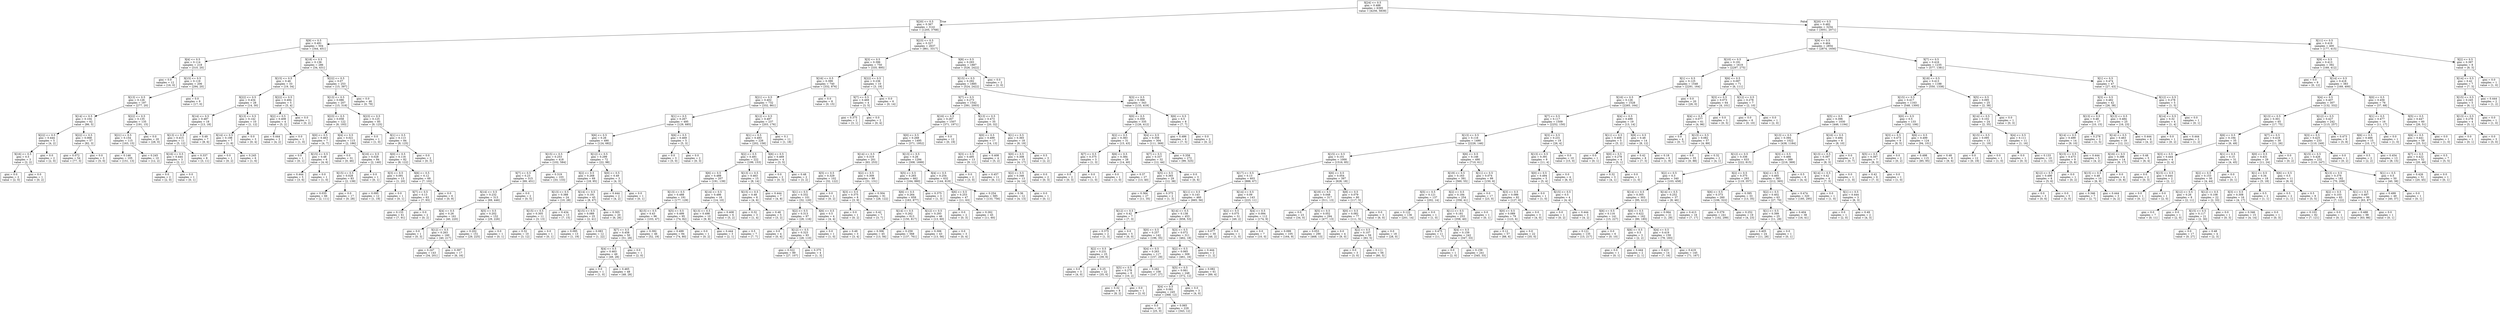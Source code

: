 digraph Tree {
node [shape=box] ;
0 [label="X[24] <= 0.5\ngini = 0.488\nsamples = 6395\nvalue = [4256, 5839]"] ;
1 [label="X[20] <= 0.5\ngini = 0.367\nsamples = 3141\nvalue = [1205, 3768]"] ;
0 -> 1 [labeldistance=2.5, labelangle=45, headlabel="True"] ;
2 [label="X[9] <= 0.5\ngini = 0.491\nsamples = 504\nvalue = [344, 451]"] ;
1 -> 2 ;
3 [label="X[4] <= 0.5\ngini = 0.114\nsamples = 218\nvalue = [310, 20]"] ;
2 -> 3 ;
4 [label="gini = 0.0\nsamples = 12\nvalue = [16, 0]"] ;
3 -> 4 ;
5 [label="X[15] <= 0.5\ngini = 0.119\nsamples = 206\nvalue = [294, 20]"] ;
3 -> 5 ;
6 [label="X[13] <= 0.5\ngini = 0.126\nsamples = 197\nvalue = [277, 20]"] ;
5 -> 6 ;
7 [label="X[14] <= 0.5\ngini = 0.104\nsamples = 62\nvalue = [86, 5]"] ;
6 -> 7 ;
8 [label="X[22] <= 0.5\ngini = 0.444\nsamples = 5\nvalue = [4, 2]"] ;
7 -> 8 ;
9 [label="X[16] <= 0.5\ngini = 0.5\nsamples = 3\nvalue = [2, 2]"] ;
8 -> 9 ;
10 [label="gini = 0.0\nsamples = 2\nvalue = [2, 0]"] ;
9 -> 10 ;
11 [label="gini = 0.0\nsamples = 1\nvalue = [0, 2]"] ;
9 -> 11 ;
12 [label="gini = 0.0\nsamples = 2\nvalue = [2, 0]"] ;
8 -> 12 ;
13 [label="X[22] <= 0.5\ngini = 0.068\nsamples = 57\nvalue = [82, 3]"] ;
7 -> 13 ;
14 [label="gini = 0.072\nsamples = 54\nvalue = [77, 3]"] ;
13 -> 14 ;
15 [label="gini = 0.0\nsamples = 3\nvalue = [5, 0]"] ;
13 -> 15 ;
16 [label="X[22] <= 0.5\ngini = 0.135\nsamples = 135\nvalue = [191, 15]"] ;
6 -> 16 ;
17 [label="X[21] <= 0.5\ngini = 0.154\nsamples = 115\nvalue = [163, 15]"] ;
16 -> 17 ;
18 [label="gini = 0.146\nsamples = 105\nvalue = [151, 13]"] ;
17 -> 18 ;
19 [label="gini = 0.245\nsamples = 10\nvalue = [12, 2]"] ;
17 -> 19 ;
20 [label="gini = 0.0\nsamples = 20\nvalue = [28, 0]"] ;
16 -> 20 ;
21 [label="gini = 0.0\nsamples = 9\nvalue = [17, 0]"] ;
5 -> 21 ;
22 [label="X[18] <= 0.5\ngini = 0.136\nsamples = 286\nvalue = [34, 431]"] ;
2 -> 22 ;
23 [label="X[15] <= 0.5\ngini = 0.46\nsamples = 33\nvalue = [19, 34]"] ;
22 -> 23 ;
24 [label="X[22] <= 0.5\ngini = 0.434\nsamples = 28\nvalue = [14, 30]"] ;
23 -> 24 ;
25 [label="X[14] <= 0.5\ngini = 0.487\nsamples = 18\nvalue = [13, 18]"] ;
24 -> 25 ;
26 [label="X[13] <= 0.5\ngini = 0.415\nsamples = 11\nvalue = [5, 12]"] ;
25 -> 26 ;
27 [label="X[16] <= 0.5\ngini = 0.444\nsamples = 3\nvalue = [2, 1]"] ;
26 -> 27 ;
28 [label="gini = 0.0\nsamples = 2\nvalue = [2, 0]"] ;
27 -> 28 ;
29 [label="gini = 0.0\nsamples = 1\nvalue = [0, 1]"] ;
27 -> 29 ;
30 [label="gini = 0.337\nsamples = 8\nvalue = [3, 11]"] ;
26 -> 30 ;
31 [label="gini = 0.49\nsamples = 7\nvalue = [8, 6]"] ;
25 -> 31 ;
32 [label="X[13] <= 0.5\ngini = 0.142\nsamples = 10\nvalue = [1, 12]"] ;
24 -> 32 ;
33 [label="X[14] <= 0.5\ngini = 0.198\nsamples = 7\nvalue = [1, 8]"] ;
32 -> 33 ;
34 [label="gini = 0.0\nsamples = 1\nvalue = [0, 2]"] ;
33 -> 34 ;
35 [label="gini = 0.245\nsamples = 6\nvalue = [1, 6]"] ;
33 -> 35 ;
36 [label="gini = 0.0\nsamples = 3\nvalue = [0, 4]"] ;
32 -> 36 ;
37 [label="X[22] <= 0.5\ngini = 0.494\nsamples = 5\nvalue = [5, 4]"] ;
23 -> 37 ;
38 [label="X[2] <= 0.5\ngini = 0.408\nsamples = 4\nvalue = [5, 2]"] ;
37 -> 38 ;
39 [label="gini = 0.444\nsamples = 3\nvalue = [4, 2]"] ;
38 -> 39 ;
40 [label="gini = 0.0\nsamples = 1\nvalue = [1, 0]"] ;
38 -> 40 ;
41 [label="gini = 0.0\nsamples = 1\nvalue = [0, 2]"] ;
37 -> 41 ;
42 [label="X[22] <= 0.5\ngini = 0.07\nsamples = 253\nvalue = [15, 397]"] ;
22 -> 42 ;
43 [label="X[13] <= 0.5\ngini = 0.086\nsamples = 207\nvalue = [15, 318]"] ;
42 -> 43 ;
44 [label="X[23] <= 0.5\ngini = 0.058\nsamples = 122\nvalue = [6, 193]"] ;
43 -> 44 ;
45 [label="X[0] <= 0.5\ngini = 0.463\nsamples = 7\nvalue = [4, 7]"] ;
44 -> 45 ;
46 [label="gini = 0.0\nsamples = 1\nvalue = [0, 1]"] ;
45 -> 46 ;
47 [label="X[15] <= 0.5\ngini = 0.48\nsamples = 6\nvalue = [4, 6]"] ;
45 -> 47 ;
48 [label="gini = 0.444\nsamples = 5\nvalue = [3, 6]"] ;
47 -> 48 ;
49 [label="gini = 0.0\nsamples = 1\nvalue = [1, 0]"] ;
47 -> 49 ;
50 [label="X[4] <= 0.5\ngini = 0.021\nsamples = 115\nvalue = [2, 186]"] ;
44 -> 50 ;
51 [label="gini = 0.0\nsamples = 31\nvalue = [0, 46]"] ;
50 -> 51 ;
52 [label="X[16] <= 0.5\ngini = 0.028\nsamples = 84\nvalue = [2, 140]"] ;
50 -> 52 ;
53 [label="X[15] <= 0.5\ngini = 0.028\nsamples = 83\nvalue = [2, 139]"] ;
52 -> 53 ;
54 [label="gini = 0.035\nsamples = 66\nvalue = [2, 111]"] ;
53 -> 54 ;
55 [label="gini = 0.0\nsamples = 17\nvalue = [0, 28]"] ;
53 -> 55 ;
56 [label="gini = 0.0\nsamples = 1\nvalue = [0, 1]"] ;
52 -> 56 ;
57 [label="X[23] <= 0.5\ngini = 0.125\nsamples = 85\nvalue = [9, 125]"] ;
43 -> 57 ;
58 [label="gini = 0.0\nsamples = 1\nvalue = [1, 0]"] ;
57 -> 58 ;
59 [label="X[1] <= 0.5\ngini = 0.113\nsamples = 84\nvalue = [8, 125]"] ;
57 -> 59 ;
60 [label="X[0] <= 0.5\ngini = 0.116\nsamples = 82\nvalue = [8, 122]"] ;
59 -> 60 ;
61 [label="X[3] <= 0.5\ngini = 0.091\nsamples = 13\nvalue = [1, 20]"] ;
60 -> 61 ;
62 [label="gini = 0.095\nsamples = 12\nvalue = [1, 19]"] ;
61 -> 62 ;
63 [label="gini = 0.0\nsamples = 1\nvalue = [0, 1]"] ;
61 -> 63 ;
64 [label="X[6] <= 0.5\ngini = 0.12\nsamples = 69\nvalue = [7, 102]"] ;
60 -> 64 ;
65 [label="X[7] <= 0.5\ngini = 0.13\nsamples = 63\nvalue = [7, 93]"] ;
64 -> 65 ;
66 [label="gini = 0.133\nsamples = 61\nvalue = [7, 91]"] ;
65 -> 66 ;
67 [label="gini = 0.0\nsamples = 2\nvalue = [0, 2]"] ;
65 -> 67 ;
68 [label="gini = 0.0\nsamples = 6\nvalue = [0, 9]"] ;
64 -> 68 ;
69 [label="gini = 0.0\nsamples = 2\nvalue = [0, 3]"] ;
59 -> 69 ;
70 [label="gini = 0.0\nsamples = 46\nvalue = [0, 79]"] ;
42 -> 70 ;
71 [label="X[23] <= 0.5\ngini = 0.327\nsamples = 2637\nvalue = [861, 3317]"] ;
1 -> 71 ;
72 [label="X[3] <= 0.5\ngini = 0.396\nsamples = 750\nvalue = [335, 895]"] ;
71 -> 72 ;
73 [label="X[16] <= 0.5\ngini = 0.399\nsamples = 740\nvalue = [332, 876]"] ;
72 -> 73 ;
74 [label="X[21] <= 0.5\ngini = 0.402\nsamples = 732\nvalue = [332, 861]"] ;
73 -> 74 ;
75 [label="X[1] <= 0.5\ngini = 0.267\nsamples = 495\nvalue = [129, 685]"] ;
74 -> 75 ;
76 [label="X[6] <= 0.5\ngini = 0.26\nsamples = 490\nvalue = [124, 682]"] ;
75 -> 76 ;
77 [label="X[15] <= 0.5\ngini = 0.253\nsamples = 418\nvalue = [102, 584]"] ;
76 -> 77 ;
78 [label="X[7] <= 0.5\ngini = 0.23\nsamples = 315\nvalue = [69, 451]"] ;
77 -> 78 ;
79 [label="X[14] <= 0.5\ngini = 0.232\nsamples = 313\nvalue = [69, 446]"] ;
78 -> 79 ;
80 [label="X[4] <= 0.5\ngini = 0.26\nsamples = 161\nvalue = [40, 220]"] ;
79 -> 80 ;
81 [label="gini = 0.0\nsamples = 1\nvalue = [0, 3]"] ;
80 -> 81 ;
82 [label="X[12] <= 0.5\ngini = 0.263\nsamples = 160\nvalue = [40, 217]"] ;
80 -> 82 ;
83 [label="gini = 0.247\nsamples = 143\nvalue = [34, 201]"] ;
82 -> 83 ;
84 [label="gini = 0.397\nsamples = 17\nvalue = [6, 16]"] ;
82 -> 84 ;
85 [label="X[5] <= 0.5\ngini = 0.202\nsamples = 152\nvalue = [29, 226]"] ;
79 -> 85 ;
86 [label="gini = 0.202\nsamples = 151\nvalue = [29, 225]"] ;
85 -> 86 ;
87 [label="gini = 0.0\nsamples = 1\nvalue = [0, 1]"] ;
85 -> 87 ;
88 [label="gini = 0.0\nsamples = 2\nvalue = [0, 5]"] ;
78 -> 88 ;
89 [label="gini = 0.319\nsamples = 103\nvalue = [33, 133]"] ;
77 -> 89 ;
90 [label="X[12] <= 0.5\ngini = 0.299\nsamples = 72\nvalue = [22, 98]"] ;
76 -> 90 ;
91 [label="X[2] <= 0.5\ngini = 0.268\nsamples = 69\nvalue = [18, 95]"] ;
90 -> 91 ;
92 [label="X[13] <= 0.5\ngini = 0.388\nsamples = 24\nvalue = [10, 28]"] ;
91 -> 92 ;
93 [label="X[15] <= 0.5\ngini = 0.305\nsamples = 11\nvalue = [3, 13]"] ;
92 -> 93 ;
94 [label="gini = 0.32\nsamples = 10\nvalue = [3, 12]"] ;
93 -> 94 ;
95 [label="gini = 0.0\nsamples = 1\nvalue = [0, 1]"] ;
93 -> 95 ;
96 [label="gini = 0.434\nsamples = 13\nvalue = [7, 15]"] ;
92 -> 96 ;
97 [label="X[14] <= 0.5\ngini = 0.191\nsamples = 45\nvalue = [8, 67]"] ;
91 -> 97 ;
98 [label="X[15] <= 0.5\ngini = 0.089\nsamples = 25\nvalue = [2, 41]"] ;
97 -> 98 ;
99 [label="gini = 0.095\nsamples = 13\nvalue = [1, 19]"] ;
98 -> 99 ;
100 [label="gini = 0.083\nsamples = 12\nvalue = [1, 22]"] ;
98 -> 100 ;
101 [label="gini = 0.305\nsamples = 20\nvalue = [6, 26]"] ;
97 -> 101 ;
102 [label="X[0] <= 0.5\ngini = 0.49\nsamples = 3\nvalue = [4, 3]"] ;
90 -> 102 ;
103 [label="gini = 0.444\nsamples = 2\nvalue = [4, 2]"] ;
102 -> 103 ;
104 [label="gini = 0.0\nsamples = 1\nvalue = [0, 1]"] ;
102 -> 104 ;
105 [label="X[6] <= 0.5\ngini = 0.469\nsamples = 5\nvalue = [5, 3]"] ;
75 -> 105 ;
106 [label="gini = 0.0\nsamples = 3\nvalue = [5, 0]"] ;
105 -> 106 ;
107 [label="gini = 0.0\nsamples = 2\nvalue = [0, 3]"] ;
105 -> 107 ;
108 [label="X[12] <= 0.5\ngini = 0.497\nsamples = 237\nvalue = [203, 176]"] ;
74 -> 108 ;
109 [label="X[1] <= 0.5\ngini = 0.493\nsamples = 226\nvalue = [202, 158]"] ;
108 -> 109 ;
110 [label="X[2] <= 0.5\ngini = 0.491\nsamples = 222\nvalue = [199, 153]"] ;
109 -> 110 ;
111 [label="X[6] <= 0.5\ngini = 0.488\nsamples = 207\nvalue = [191, 139]"] ;
110 -> 111 ;
112 [label="X[13] <= 0.5\ngini = 0.488\nsamples = 191\nvalue = [177, 129]"] ;
111 -> 112 ;
113 [label="X[15] <= 0.5\ngini = 0.43\nsamples = 96\nvalue = [103, 47]"] ;
112 -> 113 ;
114 [label="X[7] <= 0.5\ngini = 0.458\nsamples = 50\nvalue = [51, 28]"] ;
113 -> 114 ;
115 [label="X[4] <= 0.5\ngini = 0.463\nsamples = 49\nvalue = [49, 28]"] ;
114 -> 115 ;
116 [label="gini = 0.0\nsamples = 1\nvalue = [1, 0]"] ;
115 -> 116 ;
117 [label="gini = 0.465\nsamples = 48\nvalue = [48, 28]"] ;
115 -> 117 ;
118 [label="gini = 0.0\nsamples = 1\nvalue = [2, 0]"] ;
114 -> 118 ;
119 [label="gini = 0.392\nsamples = 46\nvalue = [52, 19]"] ;
113 -> 119 ;
120 [label="X[5] <= 0.5\ngini = 0.499\nsamples = 95\nvalue = [74, 82]"] ;
112 -> 120 ;
121 [label="gini = 0.499\nsamples = 94\nvalue = [74, 80]"] ;
120 -> 121 ;
122 [label="gini = 0.0\nsamples = 1\nvalue = [0, 2]"] ;
120 -> 122 ;
123 [label="X[14] <= 0.5\ngini = 0.486\nsamples = 16\nvalue = [14, 10]"] ;
111 -> 123 ;
124 [label="X[13] <= 0.5\ngini = 0.498\nsamples = 10\nvalue = [9, 8]"] ;
123 -> 124 ;
125 [label="gini = 0.444\nsamples = 3\nvalue = [2, 1]"] ;
124 -> 125 ;
126 [label="gini = 0.5\nsamples = 7\nvalue = [7, 7]"] ;
124 -> 126 ;
127 [label="gini = 0.408\nsamples = 6\nvalue = [5, 2]"] ;
123 -> 127 ;
128 [label="X[13] <= 0.5\ngini = 0.463\nsamples = 15\nvalue = [8, 14]"] ;
110 -> 128 ;
129 [label="X[15] <= 0.5\ngini = 0.48\nsamples = 8\nvalue = [4, 6]"] ;
128 -> 129 ;
130 [label="gini = 0.32\nsamples = 3\nvalue = [1, 4]"] ;
129 -> 130 ;
131 [label="gini = 0.48\nsamples = 5\nvalue = [3, 2]"] ;
129 -> 131 ;
132 [label="gini = 0.444\nsamples = 7\nvalue = [4, 8]"] ;
128 -> 132 ;
133 [label="X[6] <= 0.5\ngini = 0.469\nsamples = 4\nvalue = [3, 5]"] ;
109 -> 133 ;
134 [label="gini = 0.0\nsamples = 2\nvalue = [0, 3]"] ;
133 -> 134 ;
135 [label="gini = 0.48\nsamples = 2\nvalue = [3, 2]"] ;
133 -> 135 ;
136 [label="gini = 0.1\nsamples = 11\nvalue = [1, 18]"] ;
108 -> 136 ;
137 [label="gini = 0.0\nsamples = 8\nvalue = [0, 15]"] ;
73 -> 137 ;
138 [label="X[22] <= 0.5\ngini = 0.236\nsamples = 10\nvalue = [3, 19]"] ;
72 -> 138 ;
139 [label="X[7] <= 0.5\ngini = 0.469\nsamples = 4\nvalue = [3, 5]"] ;
138 -> 139 ;
140 [label="gini = 0.375\nsamples = 2\nvalue = [3, 1]"] ;
139 -> 140 ;
141 [label="gini = 0.0\nsamples = 2\nvalue = [0, 4]"] ;
139 -> 141 ;
142 [label="gini = 0.0\nsamples = 6\nvalue = [0, 14]"] ;
138 -> 142 ;
143 [label="X[8] <= 0.5\ngini = 0.293\nsamples = 1887\nvalue = [526, 2422]"] ;
71 -> 143 ;
144 [label="X[15] <= 0.5\ngini = 0.292\nsamples = 1885\nvalue = [524, 2422]"] ;
143 -> 144 ;
145 [label="X[7] <= 0.5\ngini = 0.273\nsamples = 1542\nvalue = [391, 2003]"] ;
144 -> 145 ;
146 [label="X[16] <= 0.5\ngini = 0.267\nsamples = 1507\nvalue = [371, 1971]"] ;
145 -> 146 ;
147 [label="X[0] <= 0.5\ngini = 0.268\nsamples = 1495\nvalue = [371, 1952]"] ;
146 -> 147 ;
148 [label="X[14] <= 0.5\ngini = 0.319\nsamples = 201\nvalue = [63, 253]"] ;
147 -> 148 ;
149 [label="X[5] <= 0.5\ngini = 0.329\nsamples = 102\nvalue = [32, 122]"] ;
148 -> 149 ;
150 [label="X[1] <= 0.5\ngini = 0.332\nsamples = 101\nvalue = [32, 120]"] ;
149 -> 150 ;
151 [label="X[2] <= 0.5\ngini = 0.313\nsamples = 97\nvalue = [28, 116]"] ;
150 -> 151 ;
152 [label="gini = 0.0\nsamples = 4\nvalue = [0, 6]"] ;
151 -> 152 ;
153 [label="X[12] <= 0.5\ngini = 0.323\nsamples = 93\nvalue = [28, 110]"] ;
151 -> 153 ;
154 [label="gini = 0.322\nsamples = 89\nvalue = [27, 107]"] ;
153 -> 154 ;
155 [label="gini = 0.375\nsamples = 4\nvalue = [1, 3]"] ;
153 -> 155 ;
156 [label="X[6] <= 0.5\ngini = 0.5\nsamples = 4\nvalue = [4, 4]"] ;
150 -> 156 ;
157 [label="gini = 0.0\nsamples = 1\nvalue = [1, 0]"] ;
156 -> 157 ;
158 [label="gini = 0.49\nsamples = 3\nvalue = [3, 4]"] ;
156 -> 158 ;
159 [label="gini = 0.0\nsamples = 1\nvalue = [0, 2]"] ;
149 -> 159 ;
160 [label="X[2] <= 0.5\ngini = 0.309\nsamples = 99\nvalue = [31, 131]"] ;
148 -> 160 ;
161 [label="X[3] <= 0.5\ngini = 0.375\nsamples = 8\nvalue = [3, 9]"] ;
160 -> 161 ;
162 [label="gini = 0.0\nsamples = 1\nvalue = [0, 2]"] ;
161 -> 162 ;
163 [label="gini = 0.42\nsamples = 7\nvalue = [3, 7]"] ;
161 -> 163 ;
164 [label="gini = 0.304\nsamples = 91\nvalue = [28, 122]"] ;
160 -> 164 ;
165 [label="X[13] <= 0.5\ngini = 0.26\nsamples = 1294\nvalue = [308, 1699]"] ;
147 -> 165 ;
166 [label="X[5] <= 0.5\ngini = 0.265\nsamples = 662\nvalue = [164, 880]"] ;
165 -> 166 ;
167 [label="X[6] <= 0.5\ngini = 0.264\nsamples = 659\nvalue = [163, 877]"] ;
166 -> 167 ;
168 [label="X[14] <= 0.5\ngini = 0.262\nsamples = 613\nvalue = [150, 817]"] ;
167 -> 168 ;
169 [label="gini = 0.306\nsamples = 45\nvalue = [13, 56]"] ;
168 -> 169 ;
170 [label="gini = 0.259\nsamples = 568\nvalue = [137, 761]"] ;
168 -> 170 ;
171 [label="X[12] <= 0.5\ngini = 0.293\nsamples = 46\nvalue = [13, 60]"] ;
167 -> 171 ;
172 [label="gini = 0.306\nsamples = 43\nvalue = [13, 56]"] ;
171 -> 172 ;
173 [label="gini = 0.0\nsamples = 3\nvalue = [0, 4]"] ;
171 -> 173 ;
174 [label="gini = 0.375\nsamples = 3\nvalue = [1, 3]"] ;
166 -> 174 ;
175 [label="X[4] <= 0.5\ngini = 0.254\nsamples = 632\nvalue = [144, 819]"] ;
165 -> 175 ;
176 [label="X[6] <= 0.5\ngini = 0.253\nsamples = 47\nvalue = [11, 63]"] ;
175 -> 176 ;
177 [label="gini = 0.0\nsamples = 2\nvalue = [0, 3]"] ;
176 -> 177 ;
178 [label="gini = 0.262\nsamples = 45\nvalue = [11, 60]"] ;
176 -> 178 ;
179 [label="gini = 0.254\nsamples = 585\nvalue = [133, 756]"] ;
175 -> 179 ;
180 [label="gini = 0.0\nsamples = 12\nvalue = [0, 19]"] ;
146 -> 180 ;
181 [label="X[13] <= 0.5\ngini = 0.473\nsamples = 35\nvalue = [20, 32]"] ;
145 -> 181 ;
182 [label="X[0] <= 0.5\ngini = 0.499\nsamples = 17\nvalue = [14, 13]"] ;
181 -> 182 ;
183 [label="X[3] <= 0.5\ngini = 0.495\nsamples = 13\nvalue = [9, 11]"] ;
182 -> 183 ;
184 [label="gini = 0.0\nsamples = 2\nvalue = [3, 0]"] ;
183 -> 184 ;
185 [label="gini = 0.457\nsamples = 11\nvalue = [6, 11]"] ;
183 -> 185 ;
186 [label="gini = 0.408\nsamples = 4\nvalue = [5, 2]"] ;
182 -> 186 ;
187 [label="X[1] <= 0.5\ngini = 0.365\nsamples = 18\nvalue = [6, 19]"] ;
181 -> 187 ;
188 [label="X[0] <= 0.5\ngini = 0.308\nsamples = 15\nvalue = [4, 17]"] ;
187 -> 188 ;
189 [label="X[2] <= 0.5\ngini = 0.346\nsamples = 13\nvalue = [4, 14]"] ;
188 -> 189 ;
190 [label="gini = 0.36\nsamples = 12\nvalue = [4, 13]"] ;
189 -> 190 ;
191 [label="gini = 0.0\nsamples = 1\nvalue = [0, 1]"] ;
189 -> 191 ;
192 [label="gini = 0.0\nsamples = 2\nvalue = [0, 3]"] ;
188 -> 192 ;
193 [label="gini = 0.5\nsamples = 3\nvalue = [2, 2]"] ;
187 -> 193 ;
194 [label="X[3] <= 0.5\ngini = 0.366\nsamples = 343\nvalue = [133, 419]"] ;
144 -> 194 ;
195 [label="X[0] <= 0.5\ngini = 0.359\nsamples = 335\nvalue = [126, 412]"] ;
194 -> 195 ;
196 [label="X[2] <= 0.5\ngini = 0.383\nsamples = 31\nvalue = [15, 43]"] ;
195 -> 196 ;
197 [label="X[7] <= 0.5\ngini = 0.375\nsamples = 3\nvalue = [1, 3]"] ;
196 -> 197 ;
198 [label="gini = 0.0\nsamples = 2\nvalue = [0, 3]"] ;
197 -> 198 ;
199 [label="gini = 0.0\nsamples = 1\nvalue = [1, 0]"] ;
197 -> 199 ;
200 [label="X[6] <= 0.5\ngini = 0.384\nsamples = 28\nvalue = [14, 40]"] ;
196 -> 200 ;
201 [label="gini = 0.0\nsamples = 1\nvalue = [1, 0]"] ;
200 -> 201 ;
202 [label="gini = 0.37\nsamples = 27\nvalue = [13, 40]"] ;
200 -> 202 ;
203 [label="X[4] <= 0.5\ngini = 0.356\nsamples = 304\nvalue = [111, 369]"] ;
195 -> 203 ;
204 [label="X[7] <= 0.5\ngini = 0.337\nsamples = 32\nvalue = [12, 44]"] ;
203 -> 204 ;
205 [label="X[5] <= 0.5\ngini = 0.365\nsamples = 29\nvalue = [12, 38]"] ;
204 -> 205 ;
206 [label="gini = 0.364\nsamples = 27\nvalue = [11, 35]"] ;
205 -> 206 ;
207 [label="gini = 0.375\nsamples = 2\nvalue = [1, 3]"] ;
205 -> 207 ;
208 [label="gini = 0.0\nsamples = 3\nvalue = [0, 6]"] ;
204 -> 208 ;
209 [label="gini = 0.358\nsamples = 272\nvalue = [99, 325]"] ;
203 -> 209 ;
210 [label="X[6] <= 0.5\ngini = 0.5\nsamples = 8\nvalue = [7, 7]"] ;
194 -> 210 ;
211 [label="gini = 0.486\nsamples = 6\nvalue = [7, 5]"] ;
210 -> 211 ;
212 [label="gini = 0.0\nsamples = 2\nvalue = [0, 2]"] ;
210 -> 212 ;
213 [label="gini = 0.0\nsamples = 2\nvalue = [2, 0]"] ;
143 -> 213 ;
214 [label="X[20] <= 0.5\ngini = 0.482\nsamples = 3254\nvalue = [3051, 2071]"] ;
0 -> 214 [labeldistance=2.5, labelangle=-45, headlabel="False"] ;
215 [label="X[9] <= 0.5\ngini = 0.464\nsamples = 2854\nvalue = [2874, 1656]"] ;
214 -> 215 ;
216 [label="X[10] <= 0.5\ngini = 0.191\nsamples = 1619\nvalue = [2297, 275]"] ;
215 -> 216 ;
217 [label="X[1] <= 0.5\ngini = 0.125\nsamples = 1548\nvalue = [2291, 164]"] ;
216 -> 217 ;
218 [label="X[16] <= 0.5\ngini = 0.126\nsamples = 1528\nvalue = [2265, 164]"] ;
217 -> 218 ;
219 [label="X[7] <= 0.5\ngini = 0.117\nsamples = 1509\nvalue = [2252, 150]"] ;
218 -> 219 ;
220 [label="X[13] <= 0.5\ngini = 0.116\nsamples = 1490\nvalue = [2226, 146]"] ;
219 -> 220 ;
221 [label="X[15] <= 0.5\ngini = 0.101\nsamples = 1000\nvalue = [1516, 85]"] ;
220 -> 221 ;
222 [label="X[17] <= 0.5\ngini = 0.13\nsamples = 603\nvalue = [888, 67]"] ;
221 -> 222 ;
223 [label="X[11] <= 0.5\ngini = 0.143\nsamples = 460\nvalue = [665, 56]"] ;
222 -> 223 ;
224 [label="X[12] <= 0.5\ngini = 0.42\nsamples = 7\nvalue = [7, 3]"] ;
223 -> 224 ;
225 [label="gini = 0.375\nsamples = 2\nvalue = [1, 3]"] ;
224 -> 225 ;
226 [label="gini = 0.0\nsamples = 5\nvalue = [6, 0]"] ;
224 -> 226 ;
227 [label="X[14] <= 0.5\ngini = 0.138\nsamples = 453\nvalue = [658, 53]"] ;
223 -> 227 ;
228 [label="X[0] <= 0.5\ngini = 0.257\nsamples = 142\nvalue = [196, 35]"] ;
227 -> 228 ;
229 [label="X[2] <= 0.5\ngini = 0.231\nsamples = 25\nvalue = [39, 6]"] ;
228 -> 229 ;
230 [label="gini = 0.0\nsamples = 3\nvalue = [4, 0]"] ;
229 -> 230 ;
231 [label="gini = 0.25\nsamples = 22\nvalue = [35, 6]"] ;
229 -> 231 ;
232 [label="X[4] <= 0.5\ngini = 0.263\nsamples = 117\nvalue = [157, 29]"] ;
228 -> 232 ;
233 [label="X[5] <= 0.5\ngini = 0.278\nsamples = 9\nvalue = [10, 2]"] ;
232 -> 233 ;
234 [label="gini = 0.32\nsamples = 8\nvalue = [8, 2]"] ;
233 -> 234 ;
235 [label="gini = 0.0\nsamples = 1\nvalue = [2, 0]"] ;
233 -> 235 ;
236 [label="gini = 0.262\nsamples = 108\nvalue = [147, 27]"] ;
232 -> 236 ;
237 [label="X[3] <= 0.5\ngini = 0.072\nsamples = 311\nvalue = [462, 18]"] ;
227 -> 237 ;
238 [label="X[2] <= 0.5\ngini = 0.065\nsamples = 309\nvalue = [461, 16]"] ;
237 -> 238 ;
239 [label="X[5] <= 0.5\ngini = 0.061\nsamples = 248\nvalue = [372, 12]"] ;
238 -> 239 ;
240 [label="X[4] <= 0.5\ngini = 0.061\nsamples = 245\nvalue = [368, 12]"] ;
239 -> 240 ;
241 [label="gini = 0.0\nsamples = 16\nvalue = [25, 0]"] ;
240 -> 241 ;
242 [label="gini = 0.065\nsamples = 229\nvalue = [343, 12]"] ;
240 -> 242 ;
243 [label="gini = 0.0\nsamples = 3\nvalue = [4, 0]"] ;
239 -> 243 ;
244 [label="gini = 0.082\nsamples = 61\nvalue = [89, 4]"] ;
238 -> 244 ;
245 [label="gini = 0.444\nsamples = 2\nvalue = [1, 2]"] ;
237 -> 245 ;
246 [label="X[14] <= 0.5\ngini = 0.09\nsamples = 143\nvalue = [223, 11]"] ;
222 -> 246 ;
247 [label="X[2] <= 0.5\ngini = 0.075\nsamples = 31\nvalue = [49, 2]"] ;
246 -> 247 ;
248 [label="gini = 0.077\nsamples = 30\nvalue = [48, 2]"] ;
247 -> 248 ;
249 [label="gini = 0.0\nsamples = 1\nvalue = [1, 0]"] ;
247 -> 249 ;
250 [label="X[4] <= 0.5\ngini = 0.094\nsamples = 112\nvalue = [174, 9]"] ;
246 -> 250 ;
251 [label="gini = 0.0\nsamples = 7\nvalue = [10, 0]"] ;
250 -> 251 ;
252 [label="gini = 0.099\nsamples = 105\nvalue = [164, 9]"] ;
250 -> 252 ;
253 [label="X[6] <= 0.5\ngini = 0.054\nsamples = 397\nvalue = [628, 18]"] ;
221 -> 253 ;
254 [label="X[19] <= 0.5\ngini = 0.048\nsamples = 317\nvalue = [511, 13]"] ;
253 -> 254 ;
255 [label="gini = 0.0\nsamples = 23\nvalue = [34, 0]"] ;
254 -> 255 ;
256 [label="X[5] <= 0.5\ngini = 0.052\nsamples = 294\nvalue = [477, 13]"] ;
254 -> 256 ;
257 [label="gini = 0.053\nsamples = 290\nvalue = [468, 13]"] ;
256 -> 257 ;
258 [label="gini = 0.0\nsamples = 4\nvalue = [9, 0]"] ;
256 -> 258 ;
259 [label="X[8] <= 0.5\ngini = 0.079\nsamples = 80\nvalue = [117, 5]"] ;
253 -> 259 ;
260 [label="X[0] <= 0.5\ngini = 0.082\nsamples = 77\nvalue = [111, 5]"] ;
259 -> 260 ;
261 [label="X[2] <= 0.5\ngini = 0.107\nsamples = 59\nvalue = [83, 5]"] ;
260 -> 261 ;
262 [label="gini = 0.0\nsamples = 3\nvalue = [3, 0]"] ;
261 -> 262 ;
263 [label="gini = 0.111\nsamples = 56\nvalue = [80, 5]"] ;
261 -> 263 ;
264 [label="gini = 0.0\nsamples = 18\nvalue = [28, 0]"] ;
260 -> 264 ;
265 [label="gini = 0.0\nsamples = 3\nvalue = [6, 0]"] ;
259 -> 265 ;
266 [label="X[6] <= 0.5\ngini = 0.146\nsamples = 490\nvalue = [710, 61]"] ;
220 -> 266 ;
267 [label="X[19] <= 0.5\ngini = 0.163\nsamples = 391\nvalue = [560, 55]"] ;
266 -> 267 ;
268 [label="X[5] <= 0.5\ngini = 0.121\nsamples = 137\nvalue = [202, 14]"] ;
267 -> 268 ;
269 [label="gini = 0.122\nsamples = 136\nvalue = [201, 14]"] ;
268 -> 269 ;
270 [label="gini = 0.0\nsamples = 1\nvalue = [1, 0]"] ;
268 -> 270 ;
271 [label="X[2] <= 0.5\ngini = 0.184\nsamples = 254\nvalue = [358, 41]"] ;
267 -> 271 ;
272 [label="X[11] <= 0.5\ngini = 0.181\nsamples = 253\nvalue = [358, 40]"] ;
271 -> 272 ;
273 [label="gini = 0.475\nsamples = 11\nvalue = [11, 7]"] ;
272 -> 273 ;
274 [label="X[4] <= 0.5\ngini = 0.159\nsamples = 242\nvalue = [347, 33]"] ;
272 -> 274 ;
275 [label="gini = 0.0\nsamples = 1\nvalue = [2, 0]"] ;
274 -> 275 ;
276 [label="gini = 0.159\nsamples = 241\nvalue = [345, 33]"] ;
274 -> 276 ;
277 [label="gini = 0.0\nsamples = 1\nvalue = [0, 1]"] ;
271 -> 277 ;
278 [label="X[11] <= 0.5\ngini = 0.074\nsamples = 99\nvalue = [150, 6]"] ;
266 -> 278 ;
279 [label="gini = 0.0\nsamples = 17\nvalue = [23, 0]"] ;
278 -> 279 ;
280 [label="X[3] <= 0.5\ngini = 0.086\nsamples = 82\nvalue = [127, 6]"] ;
278 -> 280 ;
281 [label="X[0] <= 0.5\ngini = 0.089\nsamples = 79\nvalue = [123, 6]"] ;
280 -> 281 ;
282 [label="gini = 0.12\nsamples = 57\nvalue = [88, 6]"] ;
281 -> 282 ;
283 [label="gini = 0.0\nsamples = 22\nvalue = [35, 0]"] ;
281 -> 283 ;
284 [label="gini = 0.0\nsamples = 3\nvalue = [4, 0]"] ;
280 -> 284 ;
285 [label="X[3] <= 0.5\ngini = 0.231\nsamples = 19\nvalue = [26, 4]"] ;
219 -> 285 ;
286 [label="X[13] <= 0.5\ngini = 0.391\nsamples = 9\nvalue = [11, 4]"] ;
285 -> 286 ;
287 [label="X[0] <= 0.5\ngini = 0.494\nsamples = 5\nvalue = [5, 4]"] ;
286 -> 287 ;
288 [label="gini = 0.0\nsamples = 1\nvalue = [1, 0]"] ;
287 -> 288 ;
289 [label="X[15] <= 0.5\ngini = 0.5\nsamples = 4\nvalue = [4, 4]"] ;
287 -> 289 ;
290 [label="gini = 0.0\nsamples = 1\nvalue = [0, 2]"] ;
289 -> 290 ;
291 [label="gini = 0.444\nsamples = 3\nvalue = [4, 2]"] ;
289 -> 291 ;
292 [label="gini = 0.0\nsamples = 4\nvalue = [6, 0]"] ;
286 -> 292 ;
293 [label="gini = 0.0\nsamples = 10\nvalue = [15, 0]"] ;
285 -> 293 ;
294 [label="X[4] <= 0.5\ngini = 0.499\nsamples = 19\nvalue = [13, 14]"] ;
218 -> 294 ;
295 [label="X[11] <= 0.5\ngini = 0.408\nsamples = 5\nvalue = [5, 2]"] ;
294 -> 295 ;
296 [label="gini = 0.0\nsamples = 1\nvalue = [0, 1]"] ;
295 -> 296 ;
297 [label="X[0] <= 0.5\ngini = 0.278\nsamples = 4\nvalue = [5, 1]"] ;
295 -> 297 ;
298 [label="gini = 0.32\nsamples = 3\nvalue = [4, 1]"] ;
297 -> 298 ;
299 [label="gini = 0.0\nsamples = 1\nvalue = [1, 0]"] ;
297 -> 299 ;
300 [label="X[8] <= 0.5\ngini = 0.48\nsamples = 14\nvalue = [8, 12]"] ;
294 -> 300 ;
301 [label="gini = 0.42\nsamples = 8\nvalue = [7, 3]"] ;
300 -> 301 ;
302 [label="gini = 0.18\nsamples = 6\nvalue = [1, 9]"] ;
300 -> 302 ;
303 [label="gini = 0.0\nsamples = 20\nvalue = [26, 0]"] ;
217 -> 303 ;
304 [label="X[6] <= 0.5\ngini = 0.097\nsamples = 71\nvalue = [6, 111]"] ;
216 -> 304 ;
305 [label="X[3] <= 0.5\ngini = 0.073\nsamples = 64\nvalue = [4, 101]"] ;
304 -> 305 ;
306 [label="X[4] <= 0.5\ngini = 0.077\nsamples = 61\nvalue = [4, 96]"] ;
305 -> 306 ;
307 [label="gini = 0.0\nsamples = 4\nvalue = [0, 7]"] ;
306 -> 307 ;
308 [label="X[13] <= 0.5\ngini = 0.082\nsamples = 57\nvalue = [4, 89]"] ;
306 -> 308 ;
309 [label="gini = 0.0\nsamples = 55\nvalue = [0, 88]"] ;
308 -> 309 ;
310 [label="gini = 0.32\nsamples = 2\nvalue = [4, 1]"] ;
308 -> 310 ;
311 [label="gini = 0.0\nsamples = 3\nvalue = [0, 5]"] ;
305 -> 311 ;
312 [label="X[12] <= 0.5\ngini = 0.278\nsamples = 7\nvalue = [2, 10]"] ;
304 -> 312 ;
313 [label="gini = 0.0\nsamples = 6\nvalue = [0, 10]"] ;
312 -> 313 ;
314 [label="gini = 0.0\nsamples = 1\nvalue = [2, 0]"] ;
312 -> 314 ;
315 [label="X[7] <= 0.5\ngini = 0.416\nsamples = 1235\nvalue = [577, 1381]"] ;
215 -> 315 ;
316 [label="X[18] <= 0.5\ngini = 0.413\nsamples = 1188\nvalue = [550, 1338]"] ;
315 -> 316 ;
317 [label="X[15] <= 0.5\ngini = 0.417\nsamples = 1163\nvalue = [548, 1300]"] ;
316 -> 317 ;
318 [label="X[5] <= 0.5\ngini = 0.396\nsamples = 1030\nvalue = [446, 1194]"] ;
317 -> 318 ;
319 [label="X[13] <= 0.5\ngini = 0.394\nsamples = 1022\nvalue = [438, 1184]"] ;
318 -> 319 ;
320 [label="X[12] <= 0.5\ngini = 0.336\nsamples = 633\nvalue = [222, 815]"] ;
319 -> 320 ;
321 [label="X[2] <= 0.5\ngini = 0.3\nsamples = 340\nvalue = [103, 458]"] ;
320 -> 321 ;
322 [label="X[14] <= 0.5\ngini = 0.305\nsamples = 303\nvalue = [95, 412]"] ;
321 -> 322 ;
323 [label="X[6] <= 0.5\ngini = 0.116\nsamples = 141\nvalue = [15, 227]"] ;
322 -> 323 ;
324 [label="gini = 0.121\nsamples = 135\nvalue = [15, 217]"] ;
323 -> 324 ;
325 [label="gini = 0.0\nsamples = 6\nvalue = [0, 10]"] ;
323 -> 325 ;
326 [label="X[0] <= 0.5\ngini = 0.422\nsamples = 162\nvalue = [80, 185]"] ;
322 -> 326 ;
327 [label="X[6] <= 0.5\ngini = 0.5\nsamples = 3\nvalue = [2, 2]"] ;
326 -> 327 ;
328 [label="gini = 0.0\nsamples = 1\nvalue = [0, 1]"] ;
327 -> 328 ;
329 [label="gini = 0.444\nsamples = 2\nvalue = [2, 1]"] ;
327 -> 329 ;
330 [label="X[4] <= 0.5\ngini = 0.419\nsamples = 159\nvalue = [78, 183]"] ;
326 -> 330 ;
331 [label="gini = 0.423\nsamples = 14\nvalue = [7, 16]"] ;
330 -> 331 ;
332 [label="gini = 0.419\nsamples = 145\nvalue = [71, 167]"] ;
330 -> 332 ;
333 [label="X[14] <= 0.5\ngini = 0.252\nsamples = 37\nvalue = [8, 46]"] ;
321 -> 333 ;
334 [label="gini = 0.064\nsamples = 21\nvalue = [1, 29]"] ;
333 -> 334 ;
335 [label="gini = 0.413\nsamples = 16\nvalue = [7, 17]"] ;
333 -> 335 ;
336 [label="X[2] <= 0.5\ngini = 0.375\nsamples = 293\nvalue = [119, 357]"] ;
320 -> 336 ;
337 [label="X[6] <= 0.5\ngini = 0.373\nsamples = 260\nvalue = [106, 322]"] ;
336 -> 337 ;
338 [label="gini = 0.379\nsamples = 241\nvalue = [102, 299]"] ;
337 -> 338 ;
339 [label="gini = 0.252\nsamples = 19\nvalue = [4, 23]"] ;
337 -> 339 ;
340 [label="gini = 0.395\nsamples = 33\nvalue = [13, 35]"] ;
336 -> 340 ;
341 [label="X[3] <= 0.5\ngini = 0.466\nsamples = 389\nvalue = [216, 369]"] ;
319 -> 341 ;
342 [label="X[4] <= 0.5\ngini = 0.465\nsamples = 383\nvalue = [212, 365]"] ;
341 -> 342 ;
343 [label="X[2] <= 0.5\ngini = 0.402\nsamples = 63\nvalue = [27, 70]"] ;
342 -> 343 ;
344 [label="X[1] <= 0.5\ngini = 0.399\nsamples = 25\nvalue = [11, 29]"] ;
343 -> 344 ;
345 [label="gini = 0.405\nsamples = 24\nvalue = [11, 28]"] ;
344 -> 345 ;
346 [label="gini = 0.0\nsamples = 1\nvalue = [0, 1]"] ;
344 -> 346 ;
347 [label="gini = 0.404\nsamples = 38\nvalue = [16, 41]"] ;
343 -> 347 ;
348 [label="gini = 0.474\nsamples = 320\nvalue = [185, 295]"] ;
342 -> 348 ;
349 [label="gini = 0.5\nsamples = 6\nvalue = [4, 4]"] ;
341 -> 349 ;
350 [label="X[16] <= 0.5\ngini = 0.494\nsamples = 8\nvalue = [8, 10]"] ;
318 -> 350 ;
351 [label="X[13] <= 0.5\ngini = 0.397\nsamples = 5\nvalue = [8, 3]"] ;
350 -> 351 ;
352 [label="X[14] <= 0.5\ngini = 0.42\nsamples = 4\nvalue = [7, 3]"] ;
351 -> 352 ;
353 [label="gini = 0.0\nsamples = 1\nvalue = [1, 0]"] ;
352 -> 353 ;
354 [label="X[1] <= 0.5\ngini = 0.444\nsamples = 3\nvalue = [6, 3]"] ;
352 -> 354 ;
355 [label="gini = 0.0\nsamples = 1\nvalue = [2, 0]"] ;
354 -> 355 ;
356 [label="gini = 0.49\nsamples = 2\nvalue = [4, 3]"] ;
354 -> 356 ;
357 [label="gini = 0.0\nsamples = 1\nvalue = [1, 0]"] ;
351 -> 357 ;
358 [label="gini = 0.0\nsamples = 3\nvalue = [0, 7]"] ;
350 -> 358 ;
359 [label="X[0] <= 0.5\ngini = 0.5\nsamples = 133\nvalue = [102, 106]"] ;
317 -> 359 ;
360 [label="X[3] <= 0.5\ngini = 0.473\nsamples = 9\nvalue = [8, 5]"] ;
359 -> 360 ;
361 [label="X[5] <= 0.5\ngini = 0.397\nsamples = 7\nvalue = [8, 3]"] ;
360 -> 361 ;
362 [label="gini = 0.42\nsamples = 6\nvalue = [7, 3]"] ;
361 -> 362 ;
363 [label="gini = 0.0\nsamples = 1\nvalue = [1, 0]"] ;
361 -> 363 ;
364 [label="gini = 0.0\nsamples = 2\nvalue = [0, 2]"] ;
360 -> 364 ;
365 [label="X[6] <= 0.5\ngini = 0.499\nsamples = 124\nvalue = [94, 101]"] ;
359 -> 365 ;
366 [label="gini = 0.498\nsamples = 115\nvalue = [85, 95]"] ;
365 -> 366 ;
367 [label="gini = 0.48\nsamples = 9\nvalue = [9, 6]"] ;
365 -> 367 ;
368 [label="X[5] <= 0.5\ngini = 0.095\nsamples = 25\nvalue = [2, 38]"] ;
316 -> 368 ;
369 [label="X[14] <= 0.5\ngini = 0.102\nsamples = 24\nvalue = [2, 35]"] ;
368 -> 369 ;
370 [label="X[15] <= 0.5\ngini = 0.095\nsamples = 13\nvalue = [1, 19]"] ;
369 -> 370 ;
371 [label="gini = 0.0\nsamples = 12\nvalue = [0, 19]"] ;
370 -> 371 ;
372 [label="gini = 0.0\nsamples = 1\nvalue = [1, 0]"] ;
370 -> 372 ;
373 [label="X[4] <= 0.5\ngini = 0.111\nsamples = 11\nvalue = [1, 16]"] ;
369 -> 373 ;
374 [label="gini = 0.0\nsamples = 1\nvalue = [0, 3]"] ;
373 -> 374 ;
375 [label="gini = 0.133\nsamples = 10\nvalue = [1, 13]"] ;
373 -> 375 ;
376 [label="gini = 0.0\nsamples = 1\nvalue = [0, 3]"] ;
368 -> 376 ;
377 [label="X[1] <= 0.5\ngini = 0.474\nsamples = 47\nvalue = [27, 43]"] ;
315 -> 377 ;
378 [label="X[3] <= 0.5\ngini = 0.482\nsamples = 42\nvalue = [26, 38]"] ;
377 -> 378 ;
379 [label="X[13] <= 0.5\ngini = 0.48\nsamples = 17\nvalue = [10, 15]"] ;
378 -> 379 ;
380 [label="X[14] <= 0.5\ngini = 0.499\nsamples = 14\nvalue = [9, 10]"] ;
379 -> 380 ;
381 [label="X[15] <= 0.5\ngini = 0.473\nsamples = 9\nvalue = [5, 8]"] ;
380 -> 381 ;
382 [label="X[12] <= 0.5\ngini = 0.496\nsamples = 8\nvalue = [5, 6]"] ;
381 -> 382 ;
383 [label="gini = 0.0\nsamples = 3\nvalue = [0, 6]"] ;
382 -> 383 ;
384 [label="gini = 0.0\nsamples = 5\nvalue = [5, 0]"] ;
382 -> 384 ;
385 [label="gini = 0.0\nsamples = 1\nvalue = [0, 2]"] ;
381 -> 385 ;
386 [label="gini = 0.444\nsamples = 5\nvalue = [4, 2]"] ;
380 -> 386 ;
387 [label="gini = 0.278\nsamples = 3\nvalue = [1, 5]"] ;
379 -> 387 ;
388 [label="X[13] <= 0.5\ngini = 0.484\nsamples = 25\nvalue = [16, 23]"] ;
378 -> 388 ;
389 [label="X[14] <= 0.5\ngini = 0.463\nsamples = 19\nvalue = [12, 21]"] ;
388 -> 389 ;
390 [label="X[16] <= 0.5\ngini = 0.386\nsamples = 14\nvalue = [6, 17]"] ;
389 -> 390 ;
391 [label="X[15] <= 0.5\ngini = 0.48\nsamples = 10\nvalue = [6, 9]"] ;
390 -> 391 ;
392 [label="gini = 0.346\nsamples = 7\nvalue = [2, 7]"] ;
391 -> 392 ;
393 [label="gini = 0.444\nsamples = 3\nvalue = [4, 2]"] ;
391 -> 393 ;
394 [label="gini = 0.0\nsamples = 4\nvalue = [0, 8]"] ;
390 -> 394 ;
395 [label="gini = 0.48\nsamples = 5\nvalue = [6, 4]"] ;
389 -> 395 ;
396 [label="gini = 0.444\nsamples = 6\nvalue = [4, 2]"] ;
388 -> 396 ;
397 [label="X[12] <= 0.5\ngini = 0.278\nsamples = 5\nvalue = [1, 5]"] ;
377 -> 397 ;
398 [label="X[14] <= 0.5\ngini = 0.32\nsamples = 4\nvalue = [1, 4]"] ;
397 -> 398 ;
399 [label="gini = 0.0\nsamples = 1\nvalue = [0, 2]"] ;
398 -> 399 ;
400 [label="gini = 0.444\nsamples = 3\nvalue = [1, 2]"] ;
398 -> 400 ;
401 [label="gini = 0.0\nsamples = 1\nvalue = [0, 1]"] ;
397 -> 401 ;
402 [label="X[11] <= 0.5\ngini = 0.419\nsamples = 400\nvalue = [177, 415]"] ;
214 -> 402 ;
403 [label="X[9] <= 0.5\ngini = 0.413\nsamples = 392\nvalue = [169, 412]"] ;
402 -> 403 ;
404 [label="gini = 0.0\nsamples = 9\nvalue = [0, 12]"] ;
403 -> 404 ;
405 [label="X[14] <= 0.5\ngini = 0.418\nsamples = 383\nvalue = [169, 400]"] ;
403 -> 405 ;
406 [label="X[4] <= 0.5\ngini = 0.407\nsamples = 307\nvalue = [132, 332]"] ;
405 -> 406 ;
407 [label="X[13] <= 0.5\ngini = 0.301\nsamples = 65\nvalue = [17, 75]"] ;
406 -> 407 ;
408 [label="X[6] <= 0.5\ngini = 0.194\nsamples = 35\nvalue = [6, 49]"] ;
407 -> 408 ;
409 [label="X[3] <= 0.5\ngini = 0.444\nsamples = 4\nvalue = [2, 4]"] ;
408 -> 409 ;
410 [label="gini = 0.0\nsamples = 2\nvalue = [0, 3]"] ;
409 -> 410 ;
411 [label="X[15] <= 0.5\ngini = 0.444\nsamples = 2\nvalue = [2, 1]"] ;
409 -> 411 ;
412 [label="gini = 0.0\nsamples = 1\nvalue = [0, 1]"] ;
411 -> 412 ;
413 [label="gini = 0.0\nsamples = 1\nvalue = [2, 0]"] ;
411 -> 413 ;
414 [label="X[1] <= 0.5\ngini = 0.15\nsamples = 31\nvalue = [4, 45]"] ;
408 -> 414 ;
415 [label="X[2] <= 0.5\ngini = 0.153\nsamples = 30\nvalue = [4, 44]"] ;
414 -> 415 ;
416 [label="X[12] <= 0.5\ngini = 0.26\nsamples = 8\nvalue = [2, 11]"] ;
415 -> 416 ;
417 [label="gini = 0.0\nsamples = 7\nvalue = [0, 11]"] ;
416 -> 417 ;
418 [label="gini = 0.0\nsamples = 1\nvalue = [2, 0]"] ;
416 -> 418 ;
419 [label="X[12] <= 0.5\ngini = 0.108\nsamples = 22\nvalue = [2, 33]"] ;
415 -> 419 ;
420 [label="X[15] <= 0.5\ngini = 0.117\nsamples = 21\nvalue = [2, 30]"] ;
419 -> 420 ;
421 [label="gini = 0.0\nsamples = 17\nvalue = [0, 27]"] ;
420 -> 421 ;
422 [label="gini = 0.48\nsamples = 4\nvalue = [2, 3]"] ;
420 -> 422 ;
423 [label="gini = 0.0\nsamples = 1\nvalue = [0, 3]"] ;
419 -> 423 ;
424 [label="gini = 0.0\nsamples = 1\nvalue = [0, 1]"] ;
414 -> 424 ;
425 [label="X[7] <= 0.5\ngini = 0.418\nsamples = 30\nvalue = [11, 26]"] ;
407 -> 425 ;
426 [label="X[0] <= 0.5\ngini = 0.431\nsamples = 29\nvalue = [11, 24]"] ;
425 -> 426 ;
427 [label="X[1] <= 0.5\ngini = 0.34\nsamples = 18\nvalue = [5, 18]"] ;
426 -> 427 ;
428 [label="X[3] <= 0.5\ngini = 0.308\nsamples = 16\nvalue = [4, 17]"] ;
427 -> 428 ;
429 [label="gini = 0.346\nsamples = 15\nvalue = [4, 14]"] ;
428 -> 429 ;
430 [label="gini = 0.0\nsamples = 1\nvalue = [0, 3]"] ;
428 -> 430 ;
431 [label="gini = 0.5\nsamples = 2\nvalue = [1, 1]"] ;
427 -> 431 ;
432 [label="X[6] <= 0.5\ngini = 0.5\nsamples = 11\nvalue = [6, 6]"] ;
426 -> 432 ;
433 [label="gini = 0.5\nsamples = 2\nvalue = [1, 1]"] ;
432 -> 433 ;
434 [label="gini = 0.5\nsamples = 9\nvalue = [5, 5]"] ;
432 -> 434 ;
435 [label="gini = 0.0\nsamples = 1\nvalue = [0, 2]"] ;
425 -> 435 ;
436 [label="X[12] <= 0.5\ngini = 0.427\nsamples = 242\nvalue = [115, 257]"] ;
406 -> 436 ;
437 [label="X[3] <= 0.5\ngini = 0.425\nsamples = 233\nvalue = [110, 249]"] ;
436 -> 437 ;
438 [label="X[15] <= 0.5\ngini = 0.426\nsamples = 232\nvalue = [110, 247]"] ;
437 -> 438 ;
439 [label="X[13] <= 0.5\ngini = 0.376\nsamples = 182\nvalue = [70, 209]"] ;
438 -> 439 ;
440 [label="X[2] <= 0.5\ngini = 0.103\nsamples = 83\nvalue = [7, 122]"] ;
439 -> 440 ;
441 [label="gini = 0.103\nsamples = 82\nvalue = [7, 121]"] ;
440 -> 441 ;
442 [label="gini = 0.0\nsamples = 1\nvalue = [0, 1]"] ;
440 -> 442 ;
443 [label="X[1] <= 0.5\ngini = 0.487\nsamples = 99\nvalue = [63, 87]"] ;
439 -> 443 ;
444 [label="gini = 0.488\nsamples = 98\nvalue = [63, 86]"] ;
443 -> 444 ;
445 [label="gini = 0.0\nsamples = 1\nvalue = [0, 1]"] ;
443 -> 445 ;
446 [label="X[1] <= 0.5\ngini = 0.5\nsamples = 50\nvalue = [40, 38]"] ;
438 -> 446 ;
447 [label="gini = 0.499\nsamples = 49\nvalue = [40, 37]"] ;
446 -> 447 ;
448 [label="gini = 0.0\nsamples = 1\nvalue = [0, 1]"] ;
446 -> 448 ;
449 [label="gini = 0.0\nsamples = 1\nvalue = [0, 2]"] ;
437 -> 449 ;
450 [label="gini = 0.473\nsamples = 9\nvalue = [5, 8]"] ;
436 -> 450 ;
451 [label="X[0] <= 0.5\ngini = 0.456\nsamples = 76\nvalue = [37, 68]"] ;
405 -> 451 ;
452 [label="X[1] <= 0.5\ngini = 0.477\nsamples = 16\nvalue = [11, 17]"] ;
451 -> 452 ;
453 [label="X[6] <= 0.5\ngini = 0.466\nsamples = 15\nvalue = [10, 17]"] ;
452 -> 453 ;
454 [label="gini = 0.5\nsamples = 2\nvalue = [2, 2]"] ;
453 -> 454 ;
455 [label="gini = 0.454\nsamples = 13\nvalue = [8, 15]"] ;
453 -> 455 ;
456 [label="gini = 0.0\nsamples = 1\nvalue = [1, 0]"] ;
452 -> 456 ;
457 [label="X[5] <= 0.5\ngini = 0.447\nsamples = 60\nvalue = [26, 51]"] ;
451 -> 457 ;
458 [label="X[6] <= 0.5\ngini = 0.441\nsamples = 59\nvalue = [25, 51]"] ;
457 -> 458 ;
459 [label="X[7] <= 0.5\ngini = 0.422\nsamples = 52\nvalue = [20, 46]"] ;
458 -> 459 ;
460 [label="gini = 0.426\nsamples = 51\nvalue = [20, 45]"] ;
459 -> 460 ;
461 [label="gini = 0.0\nsamples = 1\nvalue = [0, 1]"] ;
459 -> 461 ;
462 [label="gini = 0.5\nsamples = 7\nvalue = [5, 5]"] ;
458 -> 462 ;
463 [label="gini = 0.0\nsamples = 1\nvalue = [1, 0]"] ;
457 -> 463 ;
464 [label="X[2] <= 0.5\ngini = 0.397\nsamples = 8\nvalue = [8, 3]"] ;
402 -> 464 ;
465 [label="X[14] <= 0.5\ngini = 0.42\nsamples = 7\nvalue = [7, 3]"] ;
464 -> 465 ;
466 [label="X[15] <= 0.5\ngini = 0.245\nsamples = 5\nvalue = [6, 1]"] ;
465 -> 466 ;
467 [label="X[13] <= 0.5\ngini = 0.278\nsamples = 4\nvalue = [5, 1]"] ;
466 -> 467 ;
468 [label="gini = 0.0\nsamples = 1\nvalue = [0, 1]"] ;
467 -> 468 ;
469 [label="gini = 0.0\nsamples = 3\nvalue = [5, 0]"] ;
467 -> 469 ;
470 [label="gini = 0.0\nsamples = 1\nvalue = [1, 0]"] ;
466 -> 470 ;
471 [label="gini = 0.444\nsamples = 2\nvalue = [1, 2]"] ;
465 -> 471 ;
472 [label="gini = 0.0\nsamples = 1\nvalue = [1, 0]"] ;
464 -> 472 ;
}